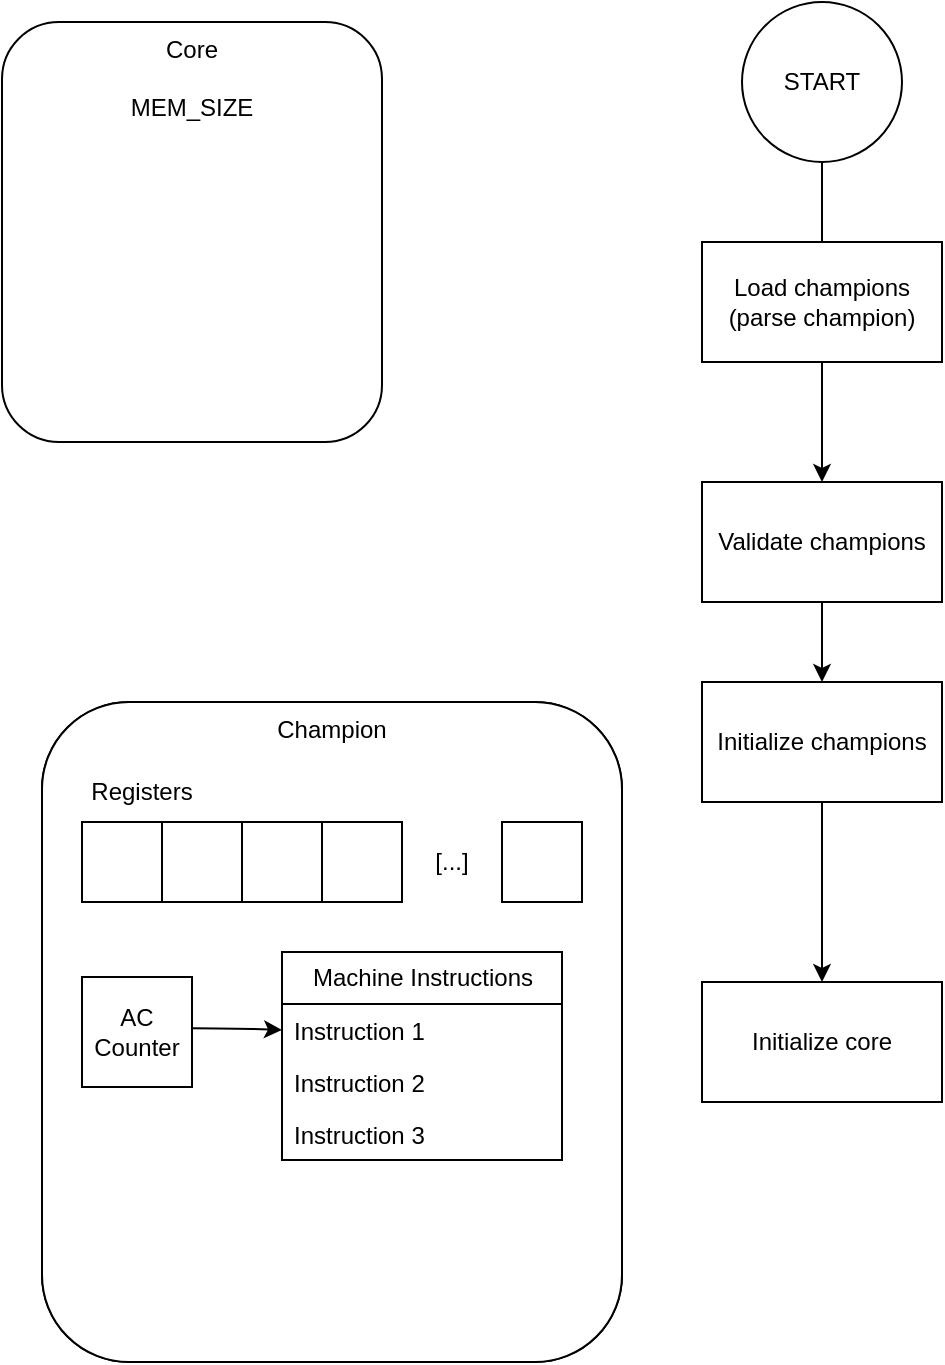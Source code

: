<mxfile>
    <diagram id="Ew-BbfgcPZfaA_15n5nu" name="Page-1">
        <mxGraphModel dx="995" dy="598" grid="1" gridSize="10" guides="1" tooltips="1" connect="1" arrows="1" fold="1" page="1" pageScale="1" pageWidth="850" pageHeight="1100" math="0" shadow="0">
            <root>
                <mxCell id="0"/>
                <mxCell id="1" parent="0"/>
                <mxCell id="eUWFBzSHJtQ3XrDhSWeI-14" value="" style="edgeStyle=none;html=1;" parent="1" source="eUWFBzSHJtQ3XrDhSWeI-2" target="eUWFBzSHJtQ3XrDhSWeI-13" edge="1">
                    <mxGeometry relative="1" as="geometry"/>
                </mxCell>
                <mxCell id="eUWFBzSHJtQ3XrDhSWeI-2" value="START" style="ellipse;whiteSpace=wrap;html=1;aspect=fixed;" parent="1" vertex="1">
                    <mxGeometry x="410" y="20" width="80" height="80" as="geometry"/>
                </mxCell>
                <mxCell id="eUWFBzSHJtQ3XrDhSWeI-3" value="Load champions&lt;br&gt;(parse champion)" style="rounded=0;whiteSpace=wrap;html=1;" parent="1" vertex="1">
                    <mxGeometry x="390" y="140" width="120" height="60" as="geometry"/>
                </mxCell>
                <mxCell id="eUWFBzSHJtQ3XrDhSWeI-6" value="Initialize core" style="whiteSpace=wrap;html=1;" parent="1" vertex="1">
                    <mxGeometry x="390" y="510" width="120" height="60" as="geometry"/>
                </mxCell>
                <mxCell id="eUWFBzSHJtQ3XrDhSWeI-10" value="Core&lt;br&gt;&lt;br&gt;MEM_SIZE" style="rounded=1;whiteSpace=wrap;html=1;verticalAlign=top;align=center;arcSize=15;" parent="1" vertex="1">
                    <mxGeometry x="40" y="30" width="190" height="210" as="geometry"/>
                </mxCell>
                <mxCell id="eUWFBzSHJtQ3XrDhSWeI-17" value="" style="edgeStyle=none;html=1;" parent="1" source="eUWFBzSHJtQ3XrDhSWeI-13" target="eUWFBzSHJtQ3XrDhSWeI-16" edge="1">
                    <mxGeometry relative="1" as="geometry"/>
                </mxCell>
                <mxCell id="eUWFBzSHJtQ3XrDhSWeI-13" value="Validate champions" style="whiteSpace=wrap;html=1;" parent="1" vertex="1">
                    <mxGeometry x="390" y="260" width="120" height="60" as="geometry"/>
                </mxCell>
                <mxCell id="eUWFBzSHJtQ3XrDhSWeI-18" style="edgeStyle=none;html=1;" parent="1" source="eUWFBzSHJtQ3XrDhSWeI-16" target="eUWFBzSHJtQ3XrDhSWeI-6" edge="1">
                    <mxGeometry relative="1" as="geometry"/>
                </mxCell>
                <mxCell id="eUWFBzSHJtQ3XrDhSWeI-16" value="Initialize champions" style="whiteSpace=wrap;html=1;" parent="1" vertex="1">
                    <mxGeometry x="390" y="360" width="120" height="60" as="geometry"/>
                </mxCell>
                <mxCell id="52" value="" style="group" vertex="1" connectable="0" parent="1">
                    <mxGeometry x="60" y="370" width="290" height="330" as="geometry"/>
                </mxCell>
                <mxCell id="2" value="Champion" style="rounded=1;whiteSpace=wrap;html=1;verticalAlign=top;align=center;arcSize=15;" vertex="1" parent="52">
                    <mxGeometry width="290" height="330" as="geometry"/>
                </mxCell>
                <mxCell id="36" value="" style="group" vertex="1" connectable="0" parent="52">
                    <mxGeometry x="20" y="30" width="160" height="70" as="geometry"/>
                </mxCell>
                <mxCell id="34" value="" style="group" vertex="1" connectable="0" parent="36">
                    <mxGeometry y="30" width="160" height="40" as="geometry"/>
                </mxCell>
                <mxCell id="29" value="" style="whiteSpace=wrap;html=1;aspect=fixed;" vertex="1" parent="34">
                    <mxGeometry width="40" height="40" as="geometry"/>
                </mxCell>
                <mxCell id="30" value="" style="whiteSpace=wrap;html=1;aspect=fixed;" vertex="1" parent="34">
                    <mxGeometry x="40" width="40" height="40" as="geometry"/>
                </mxCell>
                <mxCell id="31" value="" style="whiteSpace=wrap;html=1;aspect=fixed;" vertex="1" parent="34">
                    <mxGeometry x="80" width="40" height="40" as="geometry"/>
                </mxCell>
                <mxCell id="32" value="" style="whiteSpace=wrap;html=1;aspect=fixed;" vertex="1" parent="34">
                    <mxGeometry x="120" width="40" height="40" as="geometry"/>
                </mxCell>
                <mxCell id="35" value="Registers" style="text;html=1;strokeColor=none;fillColor=none;align=center;verticalAlign=middle;whiteSpace=wrap;rounded=0;" vertex="1" parent="36">
                    <mxGeometry width="60" height="30" as="geometry"/>
                </mxCell>
                <mxCell id="37" value="[...]" style="text;html=1;strokeColor=none;fillColor=none;align=center;verticalAlign=middle;whiteSpace=wrap;rounded=0;" vertex="1" parent="52">
                    <mxGeometry x="190" y="65" width="30" height="30" as="geometry"/>
                </mxCell>
                <mxCell id="47" value="" style="whiteSpace=wrap;html=1;aspect=fixed;" vertex="1" parent="52">
                    <mxGeometry x="230" y="60" width="40" height="40" as="geometry"/>
                </mxCell>
                <mxCell id="48" value="Machine Instructions" style="swimlane;fontStyle=0;childLayout=stackLayout;horizontal=1;startSize=26;fillColor=none;horizontalStack=0;resizeParent=1;resizeParentMax=0;resizeLast=0;collapsible=1;marginBottom=0;html=1;" vertex="1" parent="52">
                    <mxGeometry x="120" y="125" width="140" height="104" as="geometry"/>
                </mxCell>
                <mxCell id="49" value="Instruction 1" style="text;strokeColor=none;fillColor=none;align=left;verticalAlign=top;spacingLeft=4;spacingRight=4;overflow=hidden;rotatable=0;points=[[0,0.5],[1,0.5]];portConstraint=eastwest;whiteSpace=wrap;html=1;" vertex="1" parent="48">
                    <mxGeometry y="26" width="140" height="26" as="geometry"/>
                </mxCell>
                <mxCell id="50" value="Instruction 2" style="text;strokeColor=none;fillColor=none;align=left;verticalAlign=top;spacingLeft=4;spacingRight=4;overflow=hidden;rotatable=0;points=[[0,0.5],[1,0.5]];portConstraint=eastwest;whiteSpace=wrap;html=1;" vertex="1" parent="48">
                    <mxGeometry y="52" width="140" height="26" as="geometry"/>
                </mxCell>
                <mxCell id="51" value="Instruction 3" style="text;strokeColor=none;fillColor=none;align=left;verticalAlign=top;spacingLeft=4;spacingRight=4;overflow=hidden;rotatable=0;points=[[0,0.5],[1,0.5]];portConstraint=eastwest;whiteSpace=wrap;html=1;" vertex="1" parent="48">
                    <mxGeometry y="78" width="140" height="26" as="geometry"/>
                </mxCell>
                <mxCell id="53" value="" style="group" vertex="1" connectable="0" parent="1">
                    <mxGeometry x="60" y="370" width="290" height="330" as="geometry"/>
                </mxCell>
                <mxCell id="54" value="Champion" style="rounded=1;whiteSpace=wrap;html=1;verticalAlign=top;align=center;arcSize=15;" vertex="1" parent="53">
                    <mxGeometry width="290" height="330" as="geometry"/>
                </mxCell>
                <mxCell id="55" value="" style="group" vertex="1" connectable="0" parent="53">
                    <mxGeometry x="20" y="30" width="160" height="70" as="geometry"/>
                </mxCell>
                <mxCell id="56" value="" style="group" vertex="1" connectable="0" parent="55">
                    <mxGeometry y="30" width="160" height="40" as="geometry"/>
                </mxCell>
                <mxCell id="57" value="" style="whiteSpace=wrap;html=1;aspect=fixed;" vertex="1" parent="56">
                    <mxGeometry width="40" height="40" as="geometry"/>
                </mxCell>
                <mxCell id="58" value="" style="whiteSpace=wrap;html=1;aspect=fixed;" vertex="1" parent="56">
                    <mxGeometry x="40" width="40" height="40" as="geometry"/>
                </mxCell>
                <mxCell id="59" value="" style="whiteSpace=wrap;html=1;aspect=fixed;" vertex="1" parent="56">
                    <mxGeometry x="80" width="40" height="40" as="geometry"/>
                </mxCell>
                <mxCell id="60" value="" style="whiteSpace=wrap;html=1;aspect=fixed;" vertex="1" parent="56">
                    <mxGeometry x="120" width="40" height="40" as="geometry"/>
                </mxCell>
                <mxCell id="61" value="Registers" style="text;html=1;strokeColor=none;fillColor=none;align=center;verticalAlign=middle;whiteSpace=wrap;rounded=0;" vertex="1" parent="55">
                    <mxGeometry width="60" height="30" as="geometry"/>
                </mxCell>
                <mxCell id="62" value="[...]" style="text;html=1;strokeColor=none;fillColor=none;align=center;verticalAlign=middle;whiteSpace=wrap;rounded=0;" vertex="1" parent="53">
                    <mxGeometry x="190" y="65" width="30" height="30" as="geometry"/>
                </mxCell>
                <mxCell id="63" value="" style="whiteSpace=wrap;html=1;aspect=fixed;" vertex="1" parent="53">
                    <mxGeometry x="230" y="60" width="40" height="40" as="geometry"/>
                </mxCell>
                <mxCell id="64" value="Machine Instructions" style="swimlane;fontStyle=0;childLayout=stackLayout;horizontal=1;startSize=26;fillColor=none;horizontalStack=0;resizeParent=1;resizeParentMax=0;resizeLast=0;collapsible=1;marginBottom=0;html=1;" vertex="1" parent="53">
                    <mxGeometry x="120" y="125" width="140" height="104" as="geometry"/>
                </mxCell>
                <mxCell id="65" value="Instruction 1" style="text;strokeColor=none;fillColor=none;align=left;verticalAlign=top;spacingLeft=4;spacingRight=4;overflow=hidden;rotatable=0;points=[[0,0.5],[1,0.5]];portConstraint=eastwest;whiteSpace=wrap;html=1;" vertex="1" parent="64">
                    <mxGeometry y="26" width="140" height="26" as="geometry"/>
                </mxCell>
                <mxCell id="66" value="Instruction 2" style="text;strokeColor=none;fillColor=none;align=left;verticalAlign=top;spacingLeft=4;spacingRight=4;overflow=hidden;rotatable=0;points=[[0,0.5],[1,0.5]];portConstraint=eastwest;whiteSpace=wrap;html=1;" vertex="1" parent="64">
                    <mxGeometry y="52" width="140" height="26" as="geometry"/>
                </mxCell>
                <mxCell id="67" value="Instruction 3" style="text;strokeColor=none;fillColor=none;align=left;verticalAlign=top;spacingLeft=4;spacingRight=4;overflow=hidden;rotatable=0;points=[[0,0.5],[1,0.5]];portConstraint=eastwest;whiteSpace=wrap;html=1;" vertex="1" parent="64">
                    <mxGeometry y="78" width="140" height="26" as="geometry"/>
                </mxCell>
                <mxCell id="70" style="html=1;exitX=1;exitY=0.467;exitDx=0;exitDy=0;entryX=0;entryY=0.5;entryDx=0;entryDy=0;exitPerimeter=0;edgeStyle=orthogonalEdgeStyle;" edge="1" parent="53" source="68" target="65">
                    <mxGeometry relative="1" as="geometry"/>
                </mxCell>
                <mxCell id="68" value="AC&lt;br&gt;Counter" style="whiteSpace=wrap;html=1;aspect=fixed;" vertex="1" parent="53">
                    <mxGeometry x="20" y="137.5" width="55" height="55" as="geometry"/>
                </mxCell>
            </root>
        </mxGraphModel>
    </diagram>
</mxfile>